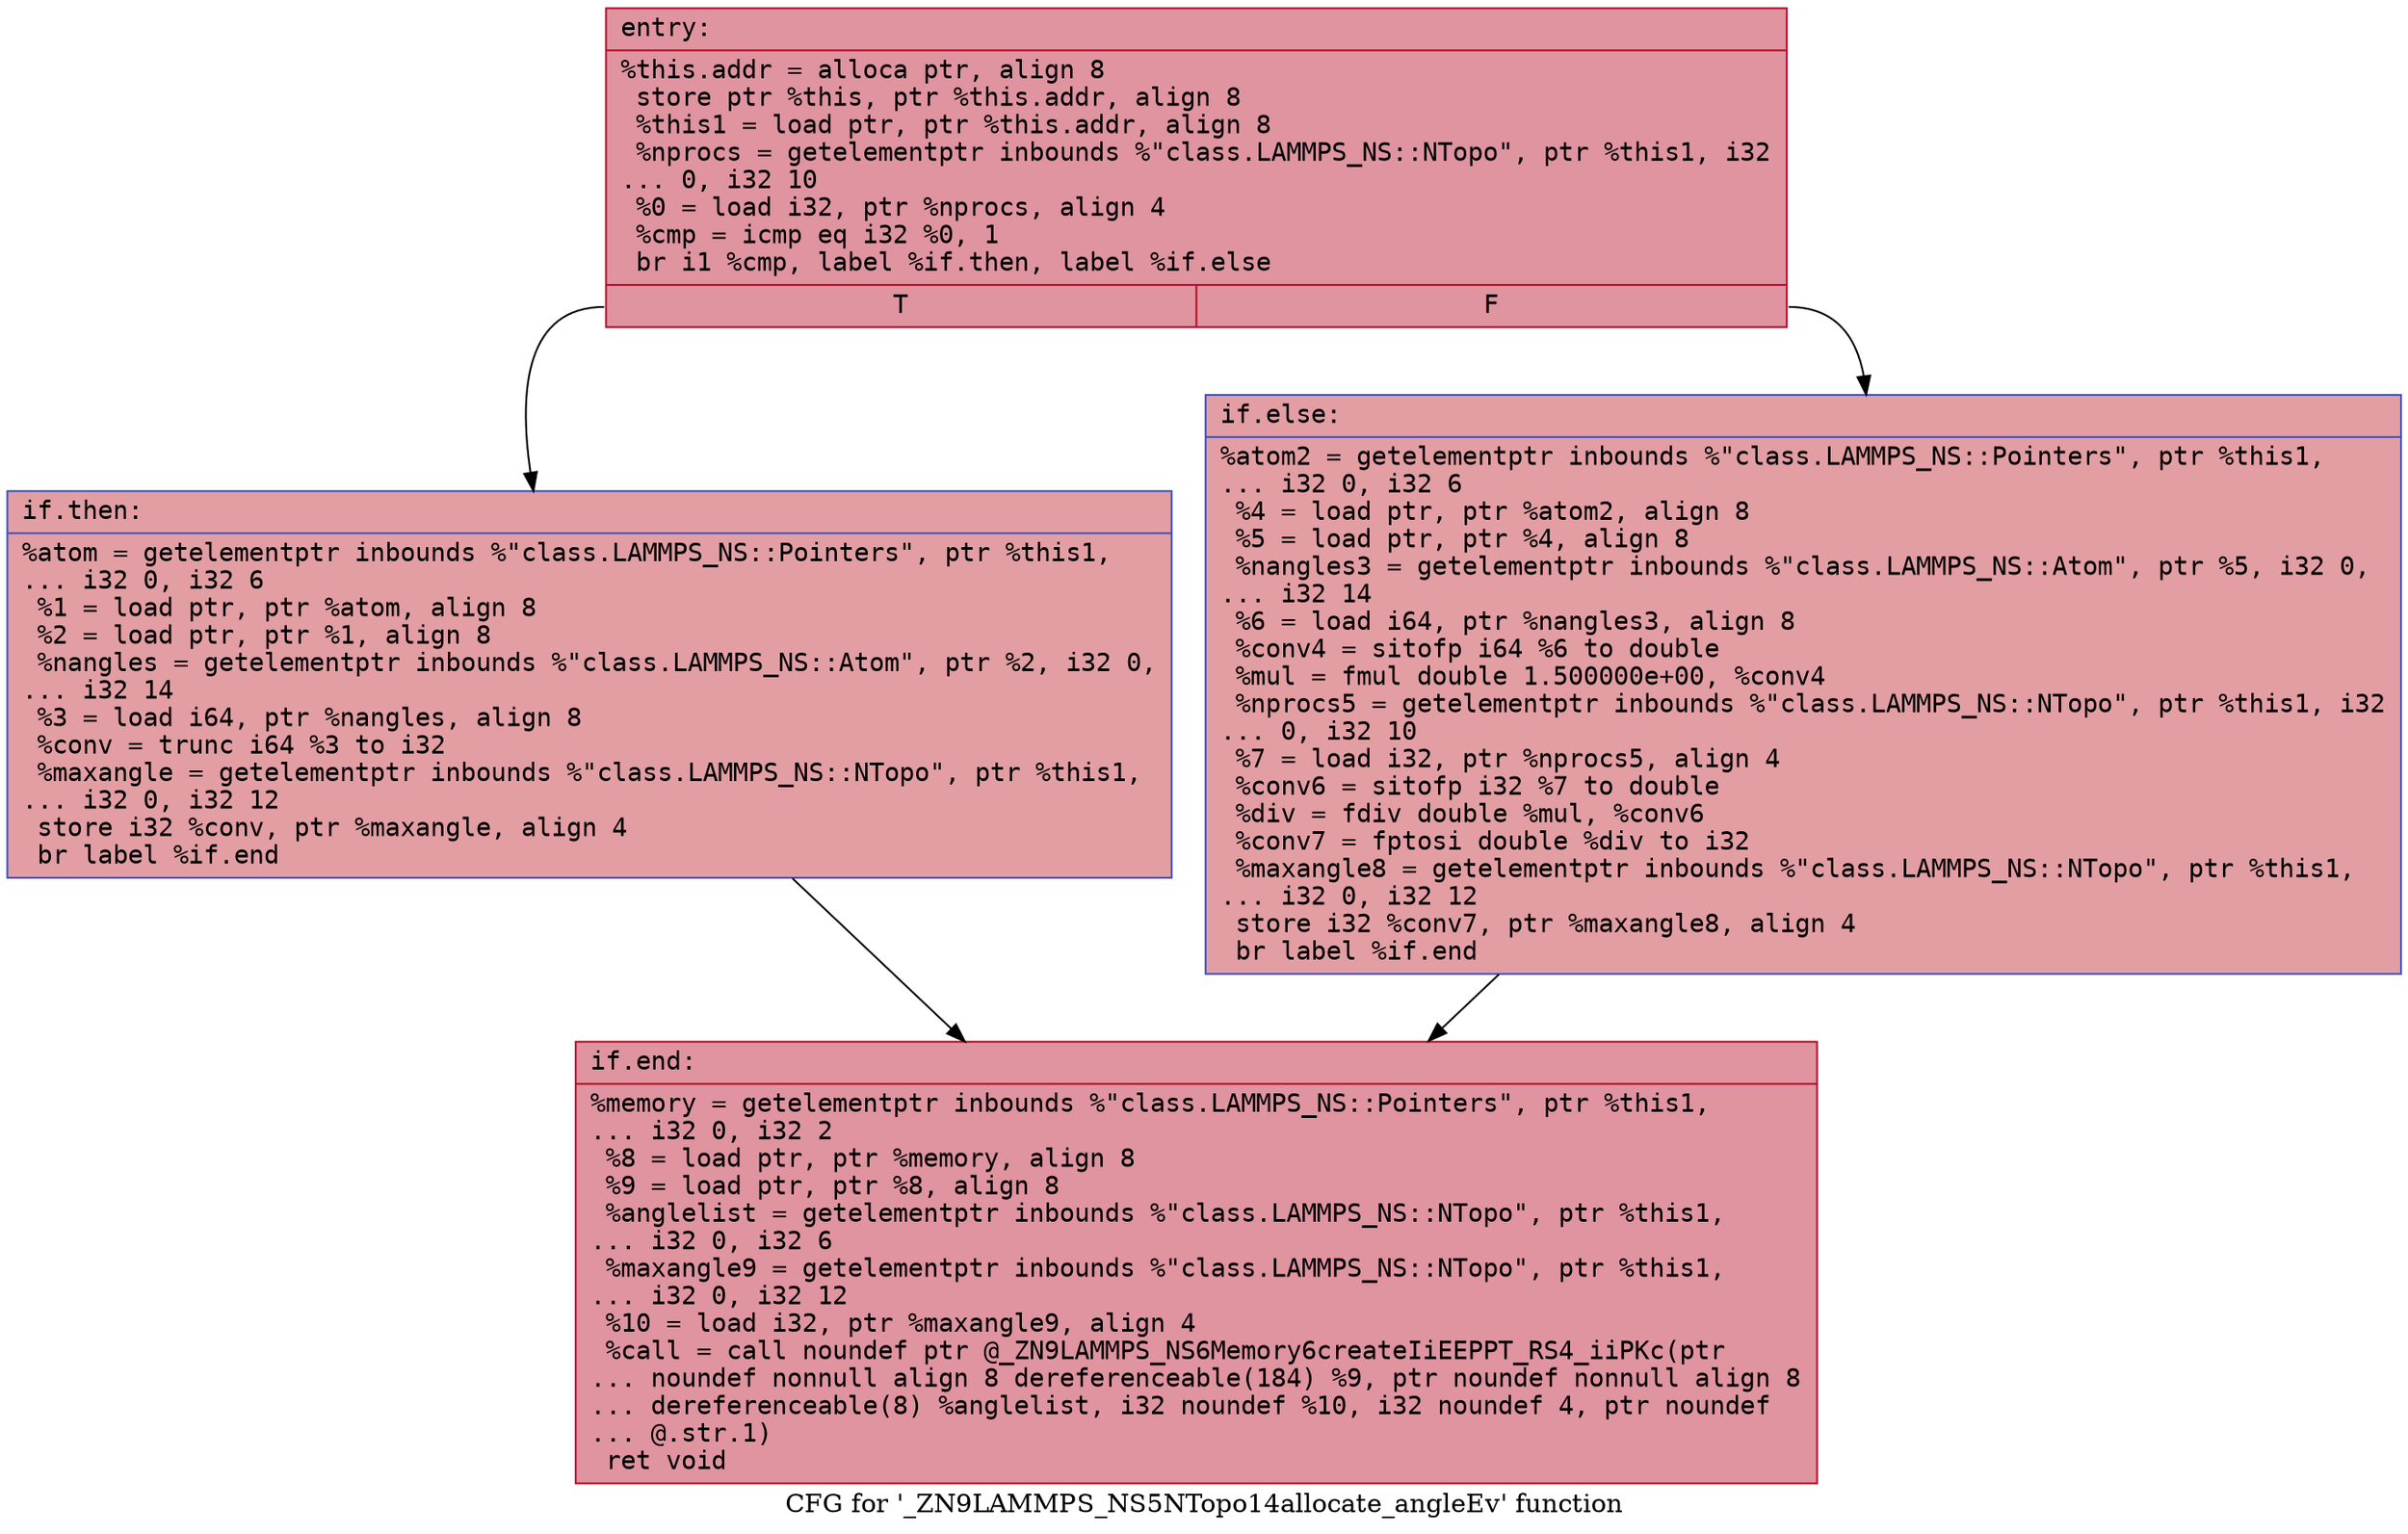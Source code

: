 digraph "CFG for '_ZN9LAMMPS_NS5NTopo14allocate_angleEv' function" {
	label="CFG for '_ZN9LAMMPS_NS5NTopo14allocate_angleEv' function";

	Node0x55bd140bb700 [shape=record,color="#b70d28ff", style=filled, fillcolor="#b70d2870" fontname="Courier",label="{entry:\l|  %this.addr = alloca ptr, align 8\l  store ptr %this, ptr %this.addr, align 8\l  %this1 = load ptr, ptr %this.addr, align 8\l  %nprocs = getelementptr inbounds %\"class.LAMMPS_NS::NTopo\", ptr %this1, i32\l... 0, i32 10\l  %0 = load i32, ptr %nprocs, align 4\l  %cmp = icmp eq i32 %0, 1\l  br i1 %cmp, label %if.then, label %if.else\l|{<s0>T|<s1>F}}"];
	Node0x55bd140bb700:s0 -> Node0x55bd140bbb00[tooltip="entry -> if.then\nProbability 50.00%" ];
	Node0x55bd140bb700:s1 -> Node0x55bd140bbb70[tooltip="entry -> if.else\nProbability 50.00%" ];
	Node0x55bd140bbb00 [shape=record,color="#3d50c3ff", style=filled, fillcolor="#be242e70" fontname="Courier",label="{if.then:\l|  %atom = getelementptr inbounds %\"class.LAMMPS_NS::Pointers\", ptr %this1,\l... i32 0, i32 6\l  %1 = load ptr, ptr %atom, align 8\l  %2 = load ptr, ptr %1, align 8\l  %nangles = getelementptr inbounds %\"class.LAMMPS_NS::Atom\", ptr %2, i32 0,\l... i32 14\l  %3 = load i64, ptr %nangles, align 8\l  %conv = trunc i64 %3 to i32\l  %maxangle = getelementptr inbounds %\"class.LAMMPS_NS::NTopo\", ptr %this1,\l... i32 0, i32 12\l  store i32 %conv, ptr %maxangle, align 4\l  br label %if.end\l}"];
	Node0x55bd140bbb00 -> Node0x55bd140bc1f0[tooltip="if.then -> if.end\nProbability 100.00%" ];
	Node0x55bd140bbb70 [shape=record,color="#3d50c3ff", style=filled, fillcolor="#be242e70" fontname="Courier",label="{if.else:\l|  %atom2 = getelementptr inbounds %\"class.LAMMPS_NS::Pointers\", ptr %this1,\l... i32 0, i32 6\l  %4 = load ptr, ptr %atom2, align 8\l  %5 = load ptr, ptr %4, align 8\l  %nangles3 = getelementptr inbounds %\"class.LAMMPS_NS::Atom\", ptr %5, i32 0,\l... i32 14\l  %6 = load i64, ptr %nangles3, align 8\l  %conv4 = sitofp i64 %6 to double\l  %mul = fmul double 1.500000e+00, %conv4\l  %nprocs5 = getelementptr inbounds %\"class.LAMMPS_NS::NTopo\", ptr %this1, i32\l... 0, i32 10\l  %7 = load i32, ptr %nprocs5, align 4\l  %conv6 = sitofp i32 %7 to double\l  %div = fdiv double %mul, %conv6\l  %conv7 = fptosi double %div to i32\l  %maxangle8 = getelementptr inbounds %\"class.LAMMPS_NS::NTopo\", ptr %this1,\l... i32 0, i32 12\l  store i32 %conv7, ptr %maxangle8, align 4\l  br label %if.end\l}"];
	Node0x55bd140bbb70 -> Node0x55bd140bc1f0[tooltip="if.else -> if.end\nProbability 100.00%" ];
	Node0x55bd140bc1f0 [shape=record,color="#b70d28ff", style=filled, fillcolor="#b70d2870" fontname="Courier",label="{if.end:\l|  %memory = getelementptr inbounds %\"class.LAMMPS_NS::Pointers\", ptr %this1,\l... i32 0, i32 2\l  %8 = load ptr, ptr %memory, align 8\l  %9 = load ptr, ptr %8, align 8\l  %anglelist = getelementptr inbounds %\"class.LAMMPS_NS::NTopo\", ptr %this1,\l... i32 0, i32 6\l  %maxangle9 = getelementptr inbounds %\"class.LAMMPS_NS::NTopo\", ptr %this1,\l... i32 0, i32 12\l  %10 = load i32, ptr %maxangle9, align 4\l  %call = call noundef ptr @_ZN9LAMMPS_NS6Memory6createIiEEPPT_RS4_iiPKc(ptr\l... noundef nonnull align 8 dereferenceable(184) %9, ptr noundef nonnull align 8\l... dereferenceable(8) %anglelist, i32 noundef %10, i32 noundef 4, ptr noundef\l... @.str.1)\l  ret void\l}"];
}
